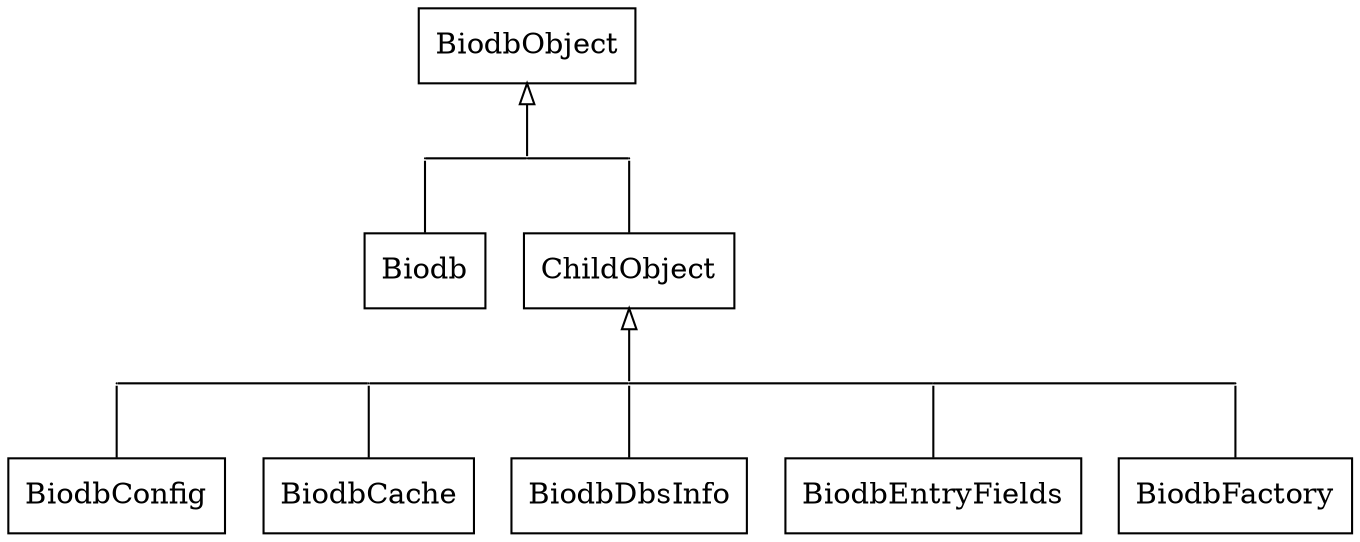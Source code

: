 digraph biodb_uml_class_diag {

	edge [dir = back, arrowtail = none]

	BiodbObject [shape = box, group = BiodbObject]

	subgraph BiodbObjectChildrenPoints {
		rank = same
		BiodbChildObjectMiddlePoint [shape = point, fixedsize = true, height = 0, width = 0, group = BiodbObject]
		ChildObjectPoint [shape = point, fixedsize = true, height = 0, width = 0, group = ChildObject]
		BiodbPoint [shape = point, fixedsize = true, height = 0, width = 0, group = Biodb]
	}

	subgraph BiodbObjectChildren {
		rank = same
		ChildObject [shape = box, group = ChildObject]
		Biodb [shape = box, group = Biodb]
	}

	BiodbObject -> BiodbChildObjectMiddlePoint [arrowtail = empty]
	BiodbPoint -> BiodbChildObjectMiddlePoint
	BiodbChildObjectMiddlePoint -> ChildObjectPoint
	BiodbPoint -> Biodb
	ChildObjectPoint -> ChildObject

	subgraph ChildObjectChildrenPoints {
		rank = same
//		ChildObjectChildrenMiddlePoint [shape = point, fixedsize = true, height = 0, width = 0, group = BiodbObject]
		BiodbCacheChildPoint [shape = point, fixedsize = true, height = 0, width = 0, group = BiodbCache]
		BiodbConfigChildPoint [shape = point, fixedsize = true, height = 0, width = 0, group = BiodbConfig]
		BiodbDbsInfoChildPoint [shape = point, fixedsize = true, height = 0, width = 0, group = BiodbDbsInfo]
		BiodbEntryFieldsChildPoint [shape = point, fixedsize = true, height = 0, width = 0, group = BiodbEntryFields]
		BiodbFactoryChildPoint [shape = point, fixedsize = true, height = 0, width = 0, group = BiodbFactory]
	}

	subgraph ChildObjectChildren {
		rank = same
		BiodbCache [shape = box, group = BiodbCache]
		BiodbConfig [shape = box, group = BiodbConfig]
		BiodbDbsInfo [shape = box, group = BiodbDbsInfo]
		BiodbEntryFields [shape = box, group = BiodbEntryFields]
		BiodbFactory [shape = box, group = BiodbFactory]
	}

	ChildObject -> BiodbDbsInfoChildPoint [arrowtail = empty]
	BiodbConfigChildPoint -> BiodbCacheChildPoint
	BiodbCacheChildPoint -> BiodbDbsInfoChildPoint
	BiodbDbsInfoChildPoint -> BiodbEntryFieldsChildPoint
	BiodbEntryFieldsChildPoint -> BiodbFactoryChildPoint
	BiodbCacheChildPoint -> BiodbCache
	BiodbConfigChildPoint -> BiodbConfig
	BiodbDbsInfoChildPoint -> BiodbDbsInfo
	BiodbEntryFieldsChildPoint -> BiodbEntryFields
	BiodbFactoryChildPoint -> BiodbFactory

}
